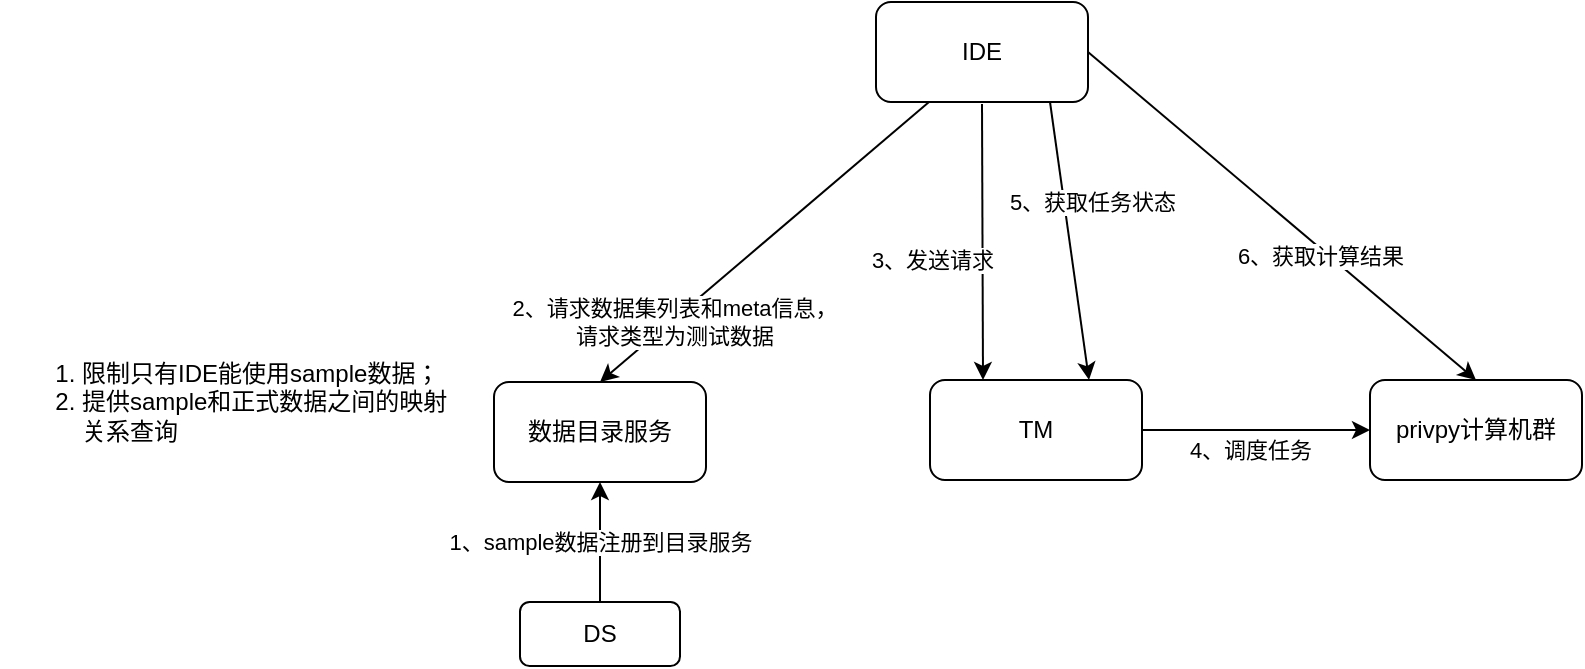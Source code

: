<mxfile version="13.1.3" type="github">
  <diagram id="18uPsYCW1CXx2MfYo5Co" name="Page-1">
    <mxGraphModel dx="1186" dy="637" grid="1" gridSize="10" guides="1" tooltips="1" connect="1" arrows="1" fold="1" page="1" pageScale="1" pageWidth="827" pageHeight="1169" math="0" shadow="0">
      <root>
        <mxCell id="0" />
        <mxCell id="1" parent="0" />
        <mxCell id="3ec4w3cwO1-WBTdr7BWn-1" value="数据目录服务" style="rounded=1;whiteSpace=wrap;html=1;" parent="1" vertex="1">
          <mxGeometry x="267" y="320" width="106" height="50" as="geometry" />
        </mxCell>
        <mxCell id="3ec4w3cwO1-WBTdr7BWn-8" value="privpy计算机群" style="rounded=1;whiteSpace=wrap;html=1;" parent="1" vertex="1">
          <mxGeometry x="705" y="319" width="106" height="50" as="geometry" />
        </mxCell>
        <mxCell id="3ec4w3cwO1-WBTdr7BWn-5" value="TM" style="rounded=1;whiteSpace=wrap;html=1;" parent="1" vertex="1">
          <mxGeometry x="485" y="319" width="106" height="50" as="geometry" />
        </mxCell>
        <mxCell id="3ec4w3cwO1-WBTdr7BWn-2" value="IDE" style="rounded=1;whiteSpace=wrap;html=1;" parent="1" vertex="1">
          <mxGeometry x="458" y="130" width="106" height="50" as="geometry" />
        </mxCell>
        <mxCell id="3ec4w3cwO1-WBTdr7BWn-11" value="3、发送请求" style="endArrow=classic;html=1;entryX=0.25;entryY=0;entryDx=0;entryDy=0;exitX=0.5;exitY=1;exitDx=0;exitDy=0;" parent="1" target="3ec4w3cwO1-WBTdr7BWn-5" edge="1">
          <mxGeometry x="0.13" y="-25" width="50" height="50" relative="1" as="geometry">
            <mxPoint x="511" y="181" as="sourcePoint" />
            <mxPoint x="513.5" y="281" as="targetPoint" />
            <mxPoint as="offset" />
          </mxGeometry>
        </mxCell>
        <mxCell id="3ec4w3cwO1-WBTdr7BWn-12" value="2、请求数据集列表和meta信息，&lt;br&gt;请求类型为测试数据" style="endArrow=classic;html=1;exitX=0.25;exitY=1;exitDx=0;exitDy=0;entryX=0.5;entryY=0;entryDx=0;entryDy=0;" parent="1" source="3ec4w3cwO1-WBTdr7BWn-2" target="3ec4w3cwO1-WBTdr7BWn-1" edge="1">
          <mxGeometry x="0.559" y="1" width="50" height="50" relative="1" as="geometry">
            <mxPoint x="547" y="400" as="sourcePoint" />
            <mxPoint x="597" y="350" as="targetPoint" />
            <mxPoint as="offset" />
          </mxGeometry>
        </mxCell>
        <mxCell id="3ec4w3cwO1-WBTdr7BWn-13" value="" style="endArrow=classic;html=1;entryX=0;entryY=0.5;entryDx=0;entryDy=0;" parent="1" source="3ec4w3cwO1-WBTdr7BWn-5" target="3ec4w3cwO1-WBTdr7BWn-8" edge="1">
          <mxGeometry width="50" height="50" relative="1" as="geometry">
            <mxPoint x="547" y="400" as="sourcePoint" />
            <mxPoint x="597" y="350" as="targetPoint" />
            <Array as="points" />
          </mxGeometry>
        </mxCell>
        <mxCell id="3ec4w3cwO1-WBTdr7BWn-14" value="4、调度任务" style="edgeLabel;html=1;align=center;verticalAlign=middle;resizable=0;points=[];" parent="3ec4w3cwO1-WBTdr7BWn-13" vertex="1" connectable="0">
          <mxGeometry x="-0.48" y="-2" relative="1" as="geometry">
            <mxPoint x="24" y="8" as="offset" />
          </mxGeometry>
        </mxCell>
        <mxCell id="3ec4w3cwO1-WBTdr7BWn-17" value="" style="endArrow=classic;html=1;entryX=0.5;entryY=0;entryDx=0;entryDy=0;exitX=1;exitY=0.5;exitDx=0;exitDy=0;" parent="1" source="3ec4w3cwO1-WBTdr7BWn-2" target="3ec4w3cwO1-WBTdr7BWn-8" edge="1">
          <mxGeometry width="50" height="50" relative="1" as="geometry">
            <mxPoint x="707" y="130" as="sourcePoint" />
            <mxPoint x="597" y="350" as="targetPoint" />
          </mxGeometry>
        </mxCell>
        <mxCell id="3ec4w3cwO1-WBTdr7BWn-19" value="6、获取计算结果" style="edgeLabel;html=1;align=center;verticalAlign=middle;resizable=0;points=[];" parent="3ec4w3cwO1-WBTdr7BWn-17" vertex="1" connectable="0">
          <mxGeometry x="0.211" y="-3" relative="1" as="geometry">
            <mxPoint as="offset" />
          </mxGeometry>
        </mxCell>
        <mxCell id="3ec4w3cwO1-WBTdr7BWn-18" value="5、获取任务状态" style="endArrow=classic;html=1;entryX=0.75;entryY=0;entryDx=0;entryDy=0;" parent="1" target="3ec4w3cwO1-WBTdr7BWn-5" edge="1">
          <mxGeometry x="-0.256" y="14" width="50" height="50" relative="1" as="geometry">
            <mxPoint x="545" y="180" as="sourcePoint" />
            <mxPoint x="597" y="350" as="targetPoint" />
            <mxPoint as="offset" />
          </mxGeometry>
        </mxCell>
        <mxCell id="kIlI5BIzw73iB4UpW1K1-2" value="DS" style="rounded=1;whiteSpace=wrap;html=1;" vertex="1" parent="1">
          <mxGeometry x="280" y="430" width="80" height="32" as="geometry" />
        </mxCell>
        <mxCell id="kIlI5BIzw73iB4UpW1K1-5" value="1、sample数据注册到目录服务" style="endArrow=classic;html=1;exitX=0.5;exitY=0;exitDx=0;exitDy=0;entryX=0.5;entryY=1;entryDx=0;entryDy=0;" edge="1" parent="1" source="kIlI5BIzw73iB4UpW1K1-2" target="3ec4w3cwO1-WBTdr7BWn-1">
          <mxGeometry width="50" height="50" relative="1" as="geometry">
            <mxPoint x="487" y="390" as="sourcePoint" />
            <mxPoint x="537" y="340" as="targetPoint" />
          </mxGeometry>
        </mxCell>
        <mxCell id="kIlI5BIzw73iB4UpW1K1-9" value="&lt;div style=&quot;text-align: left&quot;&gt;&lt;ol&gt;&lt;li&gt;限制只有IDE能使用sample数据；&lt;/li&gt;&lt;li&gt;提供sample和正式数据之间的映射关系查询&lt;/li&gt;&lt;/ol&gt;&lt;/div&gt;" style="text;html=1;strokeColor=none;fillColor=none;align=center;verticalAlign=middle;whiteSpace=wrap;rounded=0;" vertex="1" parent="1">
          <mxGeometry x="20" y="280" width="230" height="100" as="geometry" />
        </mxCell>
      </root>
    </mxGraphModel>
  </diagram>
</mxfile>

